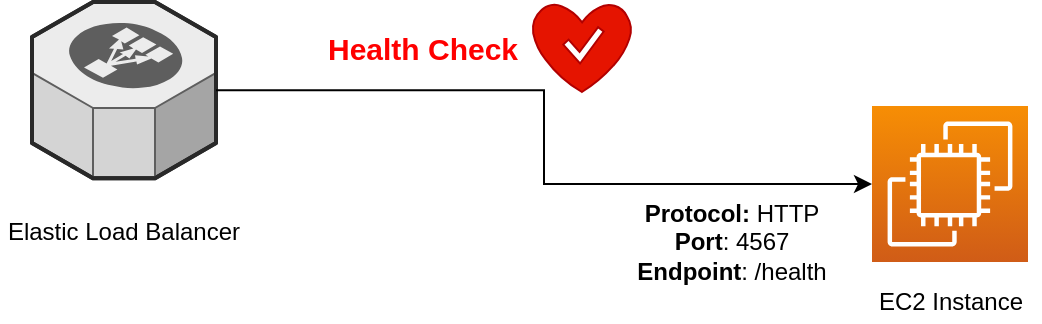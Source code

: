 <mxfile version="17.4.1" type="device" pages="2"><diagram id="1WiXExpET6xvlBgJXy3M" name="health-checks"><mxGraphModel dx="1206" dy="1104" grid="1" gridSize="10" guides="1" tooltips="1" connect="1" arrows="1" fold="1" page="1" pageScale="1" pageWidth="850" pageHeight="1100" math="0" shadow="0"><root><mxCell id="0"/><mxCell id="1" parent="0"/><mxCell id="IVdtL7J0y28DVsA1UsXU-2" value="" style="sketch=0;points=[[0,0,0],[0.25,0,0],[0.5,0,0],[0.75,0,0],[1,0,0],[0,1,0],[0.25,1,0],[0.5,1,0],[0.75,1,0],[1,1,0],[0,0.25,0],[0,0.5,0],[0,0.75,0],[1,0.25,0],[1,0.5,0],[1,0.75,0]];outlineConnect=0;fontColor=#232F3E;gradientColor=#F78E04;gradientDirection=north;fillColor=#D05C17;strokeColor=#ffffff;dashed=0;verticalLabelPosition=bottom;verticalAlign=top;align=center;html=1;fontSize=12;fontStyle=0;aspect=fixed;shape=mxgraph.aws4.resourceIcon;resIcon=mxgraph.aws4.ec2;" parent="1" vertex="1"><mxGeometry x="550" y="332" width="78" height="78" as="geometry"/></mxCell><mxCell id="IVdtL7J0y28DVsA1UsXU-4" value="" style="group" parent="1" vertex="1" connectable="0"><mxGeometry x="114" y="280" width="124" height="130" as="geometry"/></mxCell><mxCell id="IVdtL7J0y28DVsA1UsXU-1" value="" style="verticalLabelPosition=bottom;html=1;verticalAlign=top;strokeWidth=1;align=center;outlineConnect=0;dashed=0;outlineConnect=0;shape=mxgraph.aws3d.elasticLoadBalancing;fillColor=#ECECEC;strokeColor=#5E5E5E;aspect=fixed;" parent="IVdtL7J0y28DVsA1UsXU-4" vertex="1"><mxGeometry x="16" width="92" height="88.17" as="geometry"/></mxCell><mxCell id="IVdtL7J0y28DVsA1UsXU-3" value="Elastic Load Balancer" style="text;html=1;strokeColor=none;fillColor=none;align=center;verticalAlign=middle;whiteSpace=wrap;rounded=0;" parent="IVdtL7J0y28DVsA1UsXU-4" vertex="1"><mxGeometry y="100" width="124" height="30" as="geometry"/></mxCell><mxCell id="IVdtL7J0y28DVsA1UsXU-5" style="edgeStyle=orthogonalEdgeStyle;rounded=0;orthogonalLoop=1;jettySize=auto;html=1;" parent="1" source="IVdtL7J0y28DVsA1UsXU-1" target="IVdtL7J0y28DVsA1UsXU-2" edge="1"><mxGeometry relative="1" as="geometry"/></mxCell><mxCell id="IVdtL7J0y28DVsA1UsXU-6" value="EC2 Instance" style="text;html=1;align=center;verticalAlign=middle;resizable=0;points=[];autosize=1;strokeColor=none;fillColor=none;" parent="1" vertex="1"><mxGeometry x="544" y="420" width="90" height="20" as="geometry"/></mxCell><mxCell id="IVdtL7J0y28DVsA1UsXU-8" value="" style="verticalLabelPosition=bottom;html=1;verticalAlign=top;align=center;strokeColor=#B20000;fillColor=#e51400;shape=mxgraph.azure.healthy;fontColor=#ffffff;fontStyle=1" parent="1" vertex="1"><mxGeometry x="380" y="280" width="50" height="45" as="geometry"/></mxCell><mxCell id="IVdtL7J0y28DVsA1UsXU-9" value="Health Check" style="text;html=1;align=center;verticalAlign=middle;resizable=0;points=[];autosize=1;strokeColor=none;fillColor=none;fontColor=#FF0000;fontStyle=1;fontSize=15;" parent="1" vertex="1"><mxGeometry x="270" y="292.5" width="110" height="20" as="geometry"/></mxCell><mxCell id="u6aZV9uSymbPDAIWtS7A-1" value="&lt;b&gt;Protocol: &lt;/b&gt;HTTP&lt;br&gt;&lt;b&gt;Port&lt;/b&gt;: 4567&lt;br&gt;&lt;b&gt;Endpoint&lt;/b&gt;: /health" style="text;html=1;strokeColor=none;fillColor=none;align=center;verticalAlign=middle;whiteSpace=wrap;rounded=0;" parent="1" vertex="1"><mxGeometry x="420" y="370" width="120" height="59" as="geometry"/></mxCell></root></mxGraphModel></diagram><diagram id="z_jCU-w6NzhpiLmCiCeF" name="lb-security-group"><mxGraphModel dx="677" dy="359" grid="1" gridSize="10" guides="1" tooltips="1" connect="1" arrows="1" fold="1" page="1" pageScale="1" pageWidth="850" pageHeight="1100" math="0" shadow="0"><root><mxCell id="0"/><mxCell id="1" parent="0"/><mxCell id="TkAXRcq9DfSmn7RC4CJM-3" style="edgeStyle=orthogonalEdgeStyle;rounded=0;orthogonalLoop=1;jettySize=auto;html=1;entryX=0;entryY=0.5;entryDx=0;entryDy=0;startArrow=classic;startFill=1;" edge="1" parent="1" source="TkAXRcq9DfSmn7RC4CJM-1" target="TkAXRcq9DfSmn7RC4CJM-13"><mxGeometry relative="1" as="geometry"><mxPoint x="286.25" y="295" as="targetPoint"/><Array as="points"><mxPoint x="280" y="475"/><mxPoint x="280" y="475"/></Array></mxGeometry></mxCell><mxCell id="TkAXRcq9DfSmn7RC4CJM-1" value="Users" style="text;html=1;strokeColor=none;fillColor=none;align=center;verticalAlign=middle;whiteSpace=wrap;rounded=0;" vertex="1" parent="1"><mxGeometry x="140" y="460" width="60" height="30" as="geometry"/></mxCell><mxCell id="TkAXRcq9DfSmn7RC4CJM-5" value="" style="sketch=0;points=[[0,0,0],[0.25,0,0],[0.5,0,0],[0.75,0,0],[1,0,0],[0,1,0],[0.25,1,0],[0.5,1,0],[0.75,1,0],[1,1,0],[0,0.25,0],[0,0.5,0],[0,0.75,0],[1,0.25,0],[1,0.5,0],[1,0.75,0]];outlineConnect=0;fontColor=#232F3E;gradientColor=#F78E04;gradientDirection=north;fillColor=#D05C17;strokeColor=#ffffff;dashed=0;verticalLabelPosition=bottom;verticalAlign=top;align=center;html=1;fontSize=12;fontStyle=0;aspect=fixed;shape=mxgraph.aws4.resourceIcon;resIcon=mxgraph.aws4.ec2;" vertex="1" parent="1"><mxGeometry x="590" y="436" width="78" height="78" as="geometry"/></mxCell><mxCell id="TkAXRcq9DfSmn7RC4CJM-9" value="Load Balancer" style="text;html=1;align=center;verticalAlign=middle;resizable=0;points=[];autosize=1;strokeColor=none;fillColor=none;" vertex="1" parent="1"><mxGeometry x="363.75" y="502.5" width="90" height="20" as="geometry"/></mxCell><mxCell id="TkAXRcq9DfSmn7RC4CJM-10" value="HTTP Restricted&lt;br&gt;to Load Balancer" style="text;html=1;align=center;verticalAlign=middle;resizable=0;points=[];autosize=1;strokeColor=none;fillColor=none;" vertex="1" parent="1"><mxGeometry x="460" y="440" width="110" height="30" as="geometry"/></mxCell><mxCell id="TkAXRcq9DfSmn7RC4CJM-11" value="HTTPS/HTTP&lt;br&gt;from anywhere" style="text;html=1;align=center;verticalAlign=middle;resizable=0;points=[];autosize=1;strokeColor=none;fillColor=none;" vertex="1" parent="1"><mxGeometry x="240" y="440" width="90" height="30" as="geometry"/></mxCell><mxCell id="TkAXRcq9DfSmn7RC4CJM-14" value="" style="group" vertex="1" connectable="0" parent="1"><mxGeometry x="378.75" y="447.5" width="60" height="55" as="geometry"/></mxCell><mxCell id="TkAXRcq9DfSmn7RC4CJM-13" value="" style="rounded=0;whiteSpace=wrap;html=1;strokeColor=default;" vertex="1" parent="TkAXRcq9DfSmn7RC4CJM-14"><mxGeometry width="60" height="55" as="geometry"/></mxCell><mxCell id="TkAXRcq9DfSmn7RC4CJM-12" value="" style="verticalLabelPosition=bottom;html=1;verticalAlign=top;align=center;strokeColor=default;fillColor=#00BEF2;shape=mxgraph.azure.load_balancer_generic;pointerEvents=1;rotation=-90;" vertex="1" parent="TkAXRcq9DfSmn7RC4CJM-14"><mxGeometry x="11.25" y="2.5" width="37.5" height="50" as="geometry"/></mxCell><mxCell id="TkAXRcq9DfSmn7RC4CJM-15" style="edgeStyle=entityRelationEdgeStyle;rounded=0;orthogonalLoop=1;jettySize=auto;html=1;entryX=0;entryY=0.5;entryDx=0;entryDy=0;entryPerimeter=0;startArrow=classic;startFill=1;" edge="1" parent="1" source="TkAXRcq9DfSmn7RC4CJM-13" target="TkAXRcq9DfSmn7RC4CJM-5"><mxGeometry relative="1" as="geometry"/></mxCell></root></mxGraphModel></diagram></mxfile>